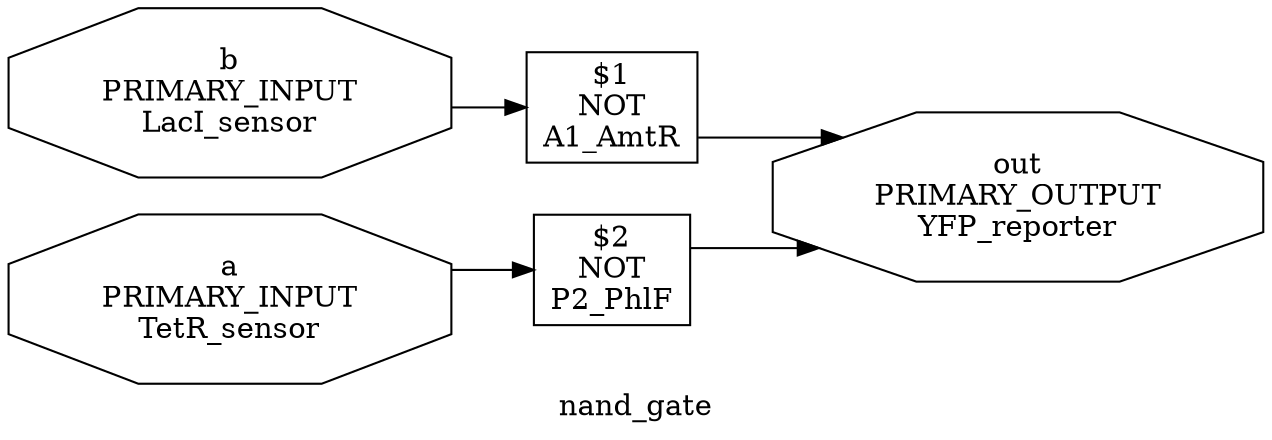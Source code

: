 digraph nand_gate {
label="nand_gate"
rankdir="LR"
remincross=true
splines=ortho
{rank = same; "b";"a";}
{rank = same; "out";}
"$1" [shape=box, label="$1
NOT
A1_AmtR"]
"out" [shape=octagon, label="out
PRIMARY_OUTPUT
YFP_reporter"]
"$2" [shape=box, label="$2
NOT
P2_PhlF"]
"b" [shape=octagon, label="b
PRIMARY_INPUT
LacI_sensor"]
"a" [shape=octagon, label="a
PRIMARY_INPUT
TetR_sensor"]
"$1" -> "out"
"$2" -> "out"
"b" -> "$1"
"a" -> "$2"
}
